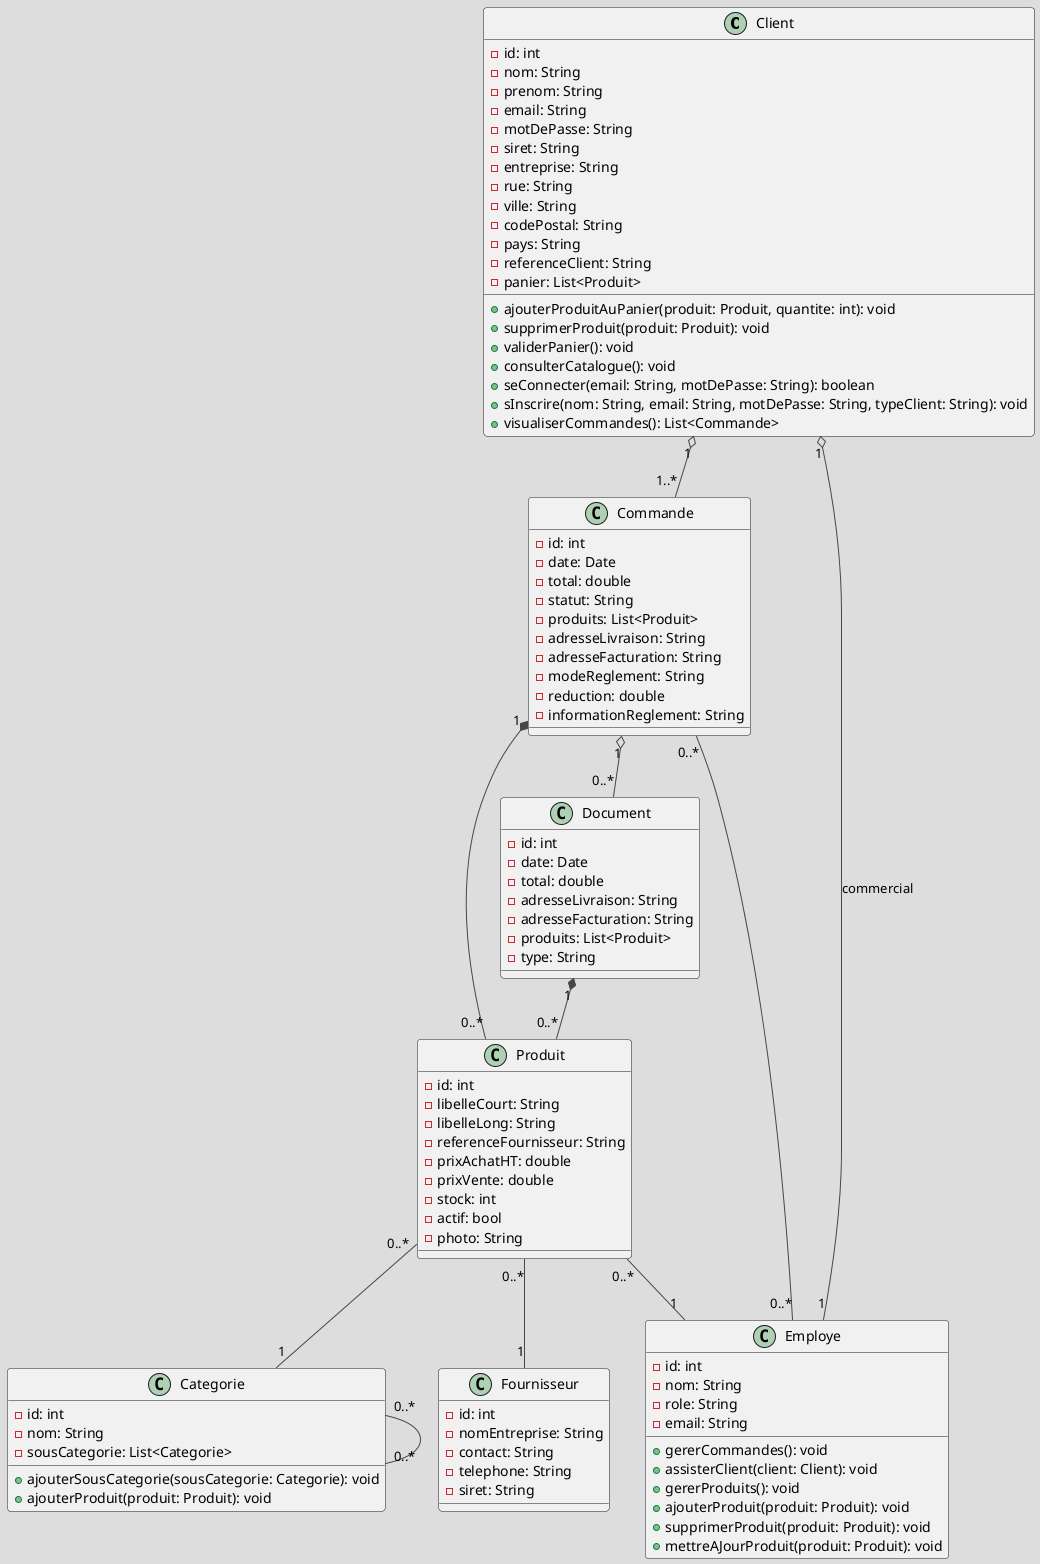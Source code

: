 @startuml diagramme_classe
!theme toy

class Client {
    - id: int
    - nom: String
    - prenom: String
    - email: String
    - motDePasse: String
    - siret: String
    - entreprise: String
    - rue: String
    - ville: String
    - codePostal: String
    - pays: String
    - referenceClient: String
    - panier: List<Produit>
    + ajouterProduitAuPanier(produit: Produit, quantite: int): void
    + supprimerProduit(produit: Produit): void
    + validerPanier(): void
    + consulterCatalogue(): void
    + seConnecter(email: String, motDePasse: String): boolean
    + sInscrire(nom: String, email: String, motDePasse: String, typeClient: String): void
    + visualiserCommandes(): List<Commande>
}

class Produit {
    - id: int
    - libelleCourt: String
    - libelleLong: String
    - referenceFournisseur: String
    - prixAchatHT: double
    - prixVente: double
    - stock: int
    - actif: bool
    - photo: String
}

class Categorie {
    - id: int
    - nom: String
    - sousCategorie: List<Categorie>
    + ajouterSousCategorie(sousCategorie: Categorie): void
    + ajouterProduit(produit: Produit): void
}

class Fournisseur {
    - id: int
    - nomEntreprise: String
    - contact: String
    - telephone: String
    - siret: String
}

class Commande {
    - id: int
    - date: Date
    - total: double
    - statut: String
    - produits: List<Produit> 
    - adresseLivraison: String
    - adresseFacturation: String
    - modeReglement: String
    - reduction: double
    - informationReglement: String
}

class Document {
    - id: int
    - date: Date
    - total: double
    - adresseLivraison: String
    - adresseFacturation: String
    - produits: List<Produit>
    - type: String
}

class Employe {
    - id: int
    - nom: String
    - role: String
    - email: String
    + gererCommandes(): void
    + assisterClient(client: Client): void
    + gererProduits(): void
    + ajouterProduit(produit: Produit): void
    + supprimerProduit(produit: Produit): void
    + mettreAJourProduit(produit: Produit): void
}

Client "1" o-- "1" Employe : commercial
Client "1" o-- "1..*" Commande
Commande "1" *-- "0..*" Produit
Commande "1" o-- "0..*" Document
Document "1" *-- "0..*" Produit
Produit "0..*" -- "1" Fournisseur
Produit "0..*" -- "1" Categorie
Categorie "0..*" -- "0..*" Categorie
Produit "0..*" -- "1" Employe
Employe "0..*" -- "0..*" Commande

@enduml

